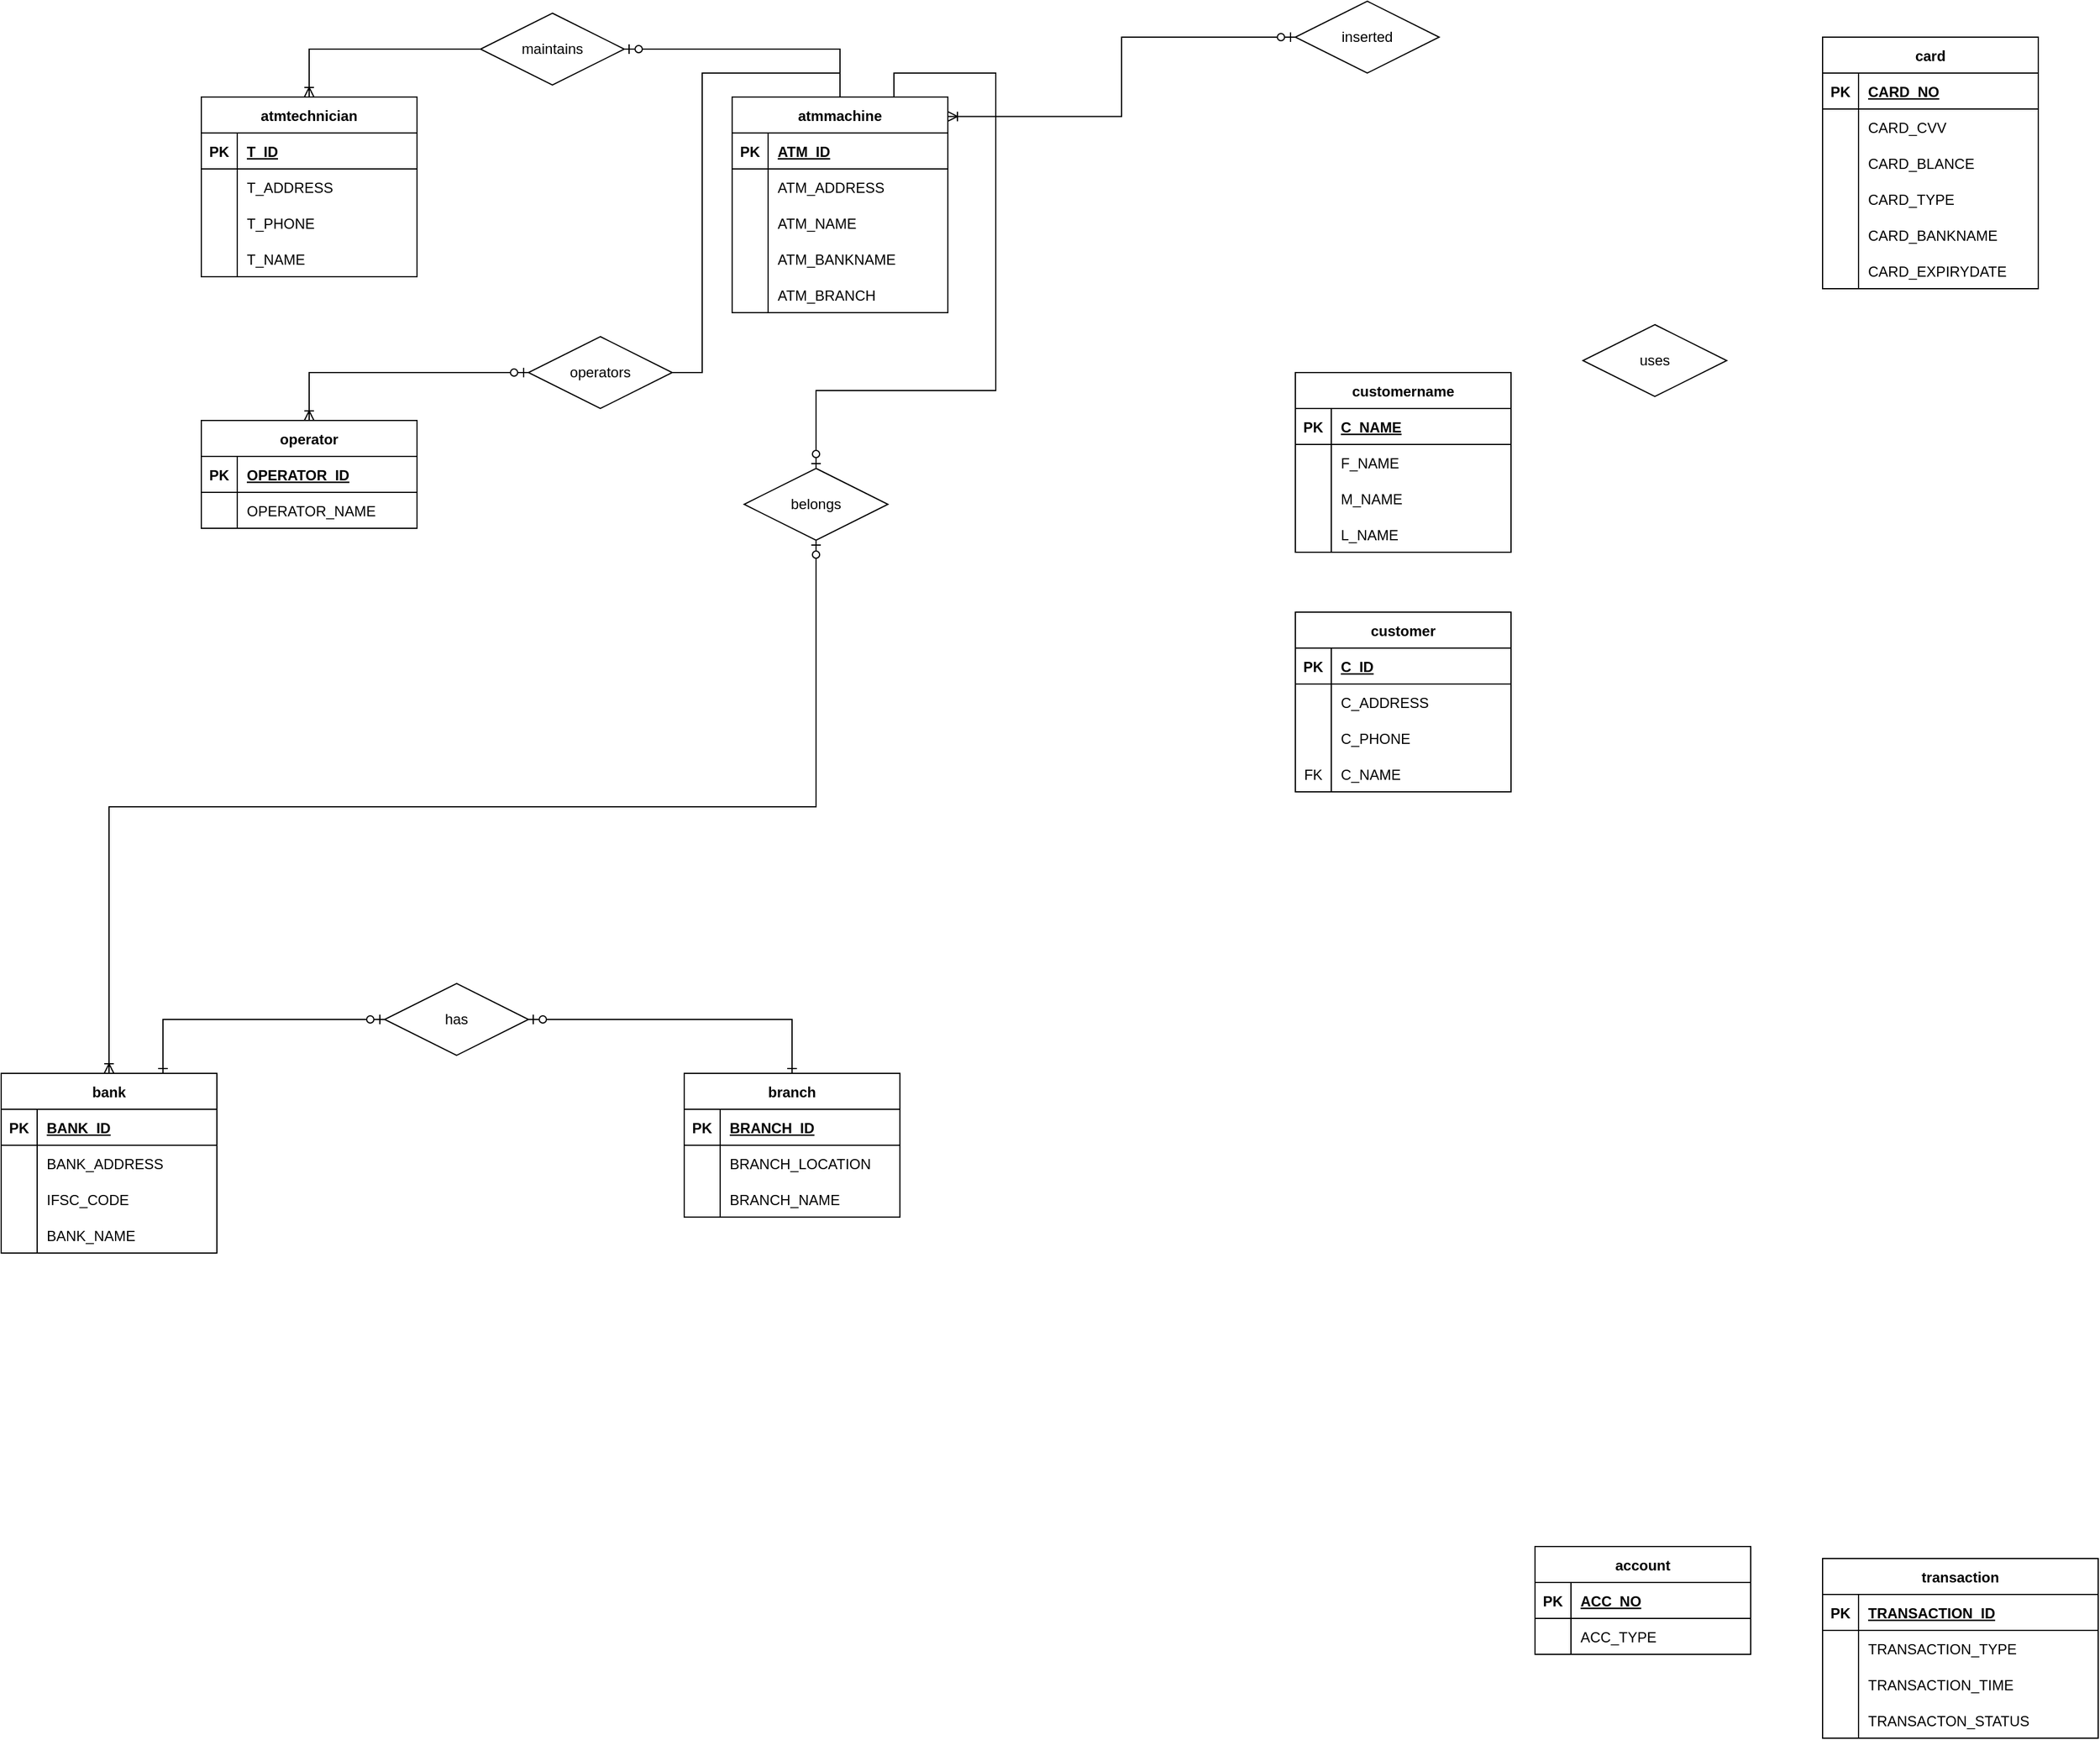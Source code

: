 <mxfile version="20.7.4" type="github">
  <diagram id="-3zqTAh-xg7i64ALkLKc" name="Trang-1">
    <mxGraphModel dx="2421" dy="1980" grid="1" gridSize="10" guides="1" tooltips="1" connect="1" arrows="1" fold="1" page="1" pageScale="1" pageWidth="827" pageHeight="1169" math="0" shadow="0">
      <root>
        <mxCell id="0" />
        <mxCell id="1" parent="0" />
        <mxCell id="O5Tuc83xGxFX8-Wz3Tim-1" value="customer" style="shape=table;startSize=30;container=1;collapsible=1;childLayout=tableLayout;fixedRows=1;rowLines=0;fontStyle=1;align=center;resizeLast=1;" vertex="1" parent="1">
          <mxGeometry x="320" y="200" width="180" height="150" as="geometry" />
        </mxCell>
        <mxCell id="O5Tuc83xGxFX8-Wz3Tim-2" value="" style="shape=tableRow;horizontal=0;startSize=0;swimlaneHead=0;swimlaneBody=0;fillColor=none;collapsible=0;dropTarget=0;points=[[0,0.5],[1,0.5]];portConstraint=eastwest;top=0;left=0;right=0;bottom=1;" vertex="1" parent="O5Tuc83xGxFX8-Wz3Tim-1">
          <mxGeometry y="30" width="180" height="30" as="geometry" />
        </mxCell>
        <mxCell id="O5Tuc83xGxFX8-Wz3Tim-3" value="PK" style="shape=partialRectangle;connectable=0;fillColor=none;top=0;left=0;bottom=0;right=0;fontStyle=1;overflow=hidden;" vertex="1" parent="O5Tuc83xGxFX8-Wz3Tim-2">
          <mxGeometry width="30" height="30" as="geometry">
            <mxRectangle width="30" height="30" as="alternateBounds" />
          </mxGeometry>
        </mxCell>
        <mxCell id="O5Tuc83xGxFX8-Wz3Tim-4" value="C_ID" style="shape=partialRectangle;connectable=0;fillColor=none;top=0;left=0;bottom=0;right=0;align=left;spacingLeft=6;fontStyle=5;overflow=hidden;" vertex="1" parent="O5Tuc83xGxFX8-Wz3Tim-2">
          <mxGeometry x="30" width="150" height="30" as="geometry">
            <mxRectangle width="150" height="30" as="alternateBounds" />
          </mxGeometry>
        </mxCell>
        <mxCell id="O5Tuc83xGxFX8-Wz3Tim-5" value="" style="shape=tableRow;horizontal=0;startSize=0;swimlaneHead=0;swimlaneBody=0;fillColor=none;collapsible=0;dropTarget=0;points=[[0,0.5],[1,0.5]];portConstraint=eastwest;top=0;left=0;right=0;bottom=0;" vertex="1" parent="O5Tuc83xGxFX8-Wz3Tim-1">
          <mxGeometry y="60" width="180" height="30" as="geometry" />
        </mxCell>
        <mxCell id="O5Tuc83xGxFX8-Wz3Tim-6" value="" style="shape=partialRectangle;connectable=0;fillColor=none;top=0;left=0;bottom=0;right=0;editable=1;overflow=hidden;" vertex="1" parent="O5Tuc83xGxFX8-Wz3Tim-5">
          <mxGeometry width="30" height="30" as="geometry">
            <mxRectangle width="30" height="30" as="alternateBounds" />
          </mxGeometry>
        </mxCell>
        <mxCell id="O5Tuc83xGxFX8-Wz3Tim-7" value="C_ADDRESS" style="shape=partialRectangle;connectable=0;fillColor=none;top=0;left=0;bottom=0;right=0;align=left;spacingLeft=6;overflow=hidden;" vertex="1" parent="O5Tuc83xGxFX8-Wz3Tim-5">
          <mxGeometry x="30" width="150" height="30" as="geometry">
            <mxRectangle width="150" height="30" as="alternateBounds" />
          </mxGeometry>
        </mxCell>
        <mxCell id="O5Tuc83xGxFX8-Wz3Tim-8" value="" style="shape=tableRow;horizontal=0;startSize=0;swimlaneHead=0;swimlaneBody=0;fillColor=none;collapsible=0;dropTarget=0;points=[[0,0.5],[1,0.5]];portConstraint=eastwest;top=0;left=0;right=0;bottom=0;" vertex="1" parent="O5Tuc83xGxFX8-Wz3Tim-1">
          <mxGeometry y="90" width="180" height="30" as="geometry" />
        </mxCell>
        <mxCell id="O5Tuc83xGxFX8-Wz3Tim-9" value="" style="shape=partialRectangle;connectable=0;fillColor=none;top=0;left=0;bottom=0;right=0;editable=1;overflow=hidden;" vertex="1" parent="O5Tuc83xGxFX8-Wz3Tim-8">
          <mxGeometry width="30" height="30" as="geometry">
            <mxRectangle width="30" height="30" as="alternateBounds" />
          </mxGeometry>
        </mxCell>
        <mxCell id="O5Tuc83xGxFX8-Wz3Tim-10" value="C_PHONE" style="shape=partialRectangle;connectable=0;fillColor=none;top=0;left=0;bottom=0;right=0;align=left;spacingLeft=6;overflow=hidden;" vertex="1" parent="O5Tuc83xGxFX8-Wz3Tim-8">
          <mxGeometry x="30" width="150" height="30" as="geometry">
            <mxRectangle width="150" height="30" as="alternateBounds" />
          </mxGeometry>
        </mxCell>
        <mxCell id="O5Tuc83xGxFX8-Wz3Tim-11" value="" style="shape=tableRow;horizontal=0;startSize=0;swimlaneHead=0;swimlaneBody=0;fillColor=none;collapsible=0;dropTarget=0;points=[[0,0.5],[1,0.5]];portConstraint=eastwest;top=0;left=0;right=0;bottom=0;" vertex="1" parent="O5Tuc83xGxFX8-Wz3Tim-1">
          <mxGeometry y="120" width="180" height="30" as="geometry" />
        </mxCell>
        <mxCell id="O5Tuc83xGxFX8-Wz3Tim-12" value="FK" style="shape=partialRectangle;connectable=0;fillColor=none;top=0;left=0;bottom=0;right=0;editable=1;overflow=hidden;" vertex="1" parent="O5Tuc83xGxFX8-Wz3Tim-11">
          <mxGeometry width="30" height="30" as="geometry">
            <mxRectangle width="30" height="30" as="alternateBounds" />
          </mxGeometry>
        </mxCell>
        <mxCell id="O5Tuc83xGxFX8-Wz3Tim-13" value="C_NAME" style="shape=partialRectangle;connectable=0;fillColor=none;top=0;left=0;bottom=0;right=0;align=left;spacingLeft=6;overflow=hidden;" vertex="1" parent="O5Tuc83xGxFX8-Wz3Tim-11">
          <mxGeometry x="30" width="150" height="30" as="geometry">
            <mxRectangle width="150" height="30" as="alternateBounds" />
          </mxGeometry>
        </mxCell>
        <mxCell id="O5Tuc83xGxFX8-Wz3Tim-27" value="customername" style="shape=table;startSize=30;container=1;collapsible=1;childLayout=tableLayout;fixedRows=1;rowLines=0;fontStyle=1;align=center;resizeLast=1;" vertex="1" parent="1">
          <mxGeometry x="320" width="180" height="150" as="geometry" />
        </mxCell>
        <mxCell id="O5Tuc83xGxFX8-Wz3Tim-28" value="" style="shape=tableRow;horizontal=0;startSize=0;swimlaneHead=0;swimlaneBody=0;fillColor=none;collapsible=0;dropTarget=0;points=[[0,0.5],[1,0.5]];portConstraint=eastwest;top=0;left=0;right=0;bottom=1;" vertex="1" parent="O5Tuc83xGxFX8-Wz3Tim-27">
          <mxGeometry y="30" width="180" height="30" as="geometry" />
        </mxCell>
        <mxCell id="O5Tuc83xGxFX8-Wz3Tim-29" value="PK" style="shape=partialRectangle;connectable=0;fillColor=none;top=0;left=0;bottom=0;right=0;fontStyle=1;overflow=hidden;" vertex="1" parent="O5Tuc83xGxFX8-Wz3Tim-28">
          <mxGeometry width="30" height="30" as="geometry">
            <mxRectangle width="30" height="30" as="alternateBounds" />
          </mxGeometry>
        </mxCell>
        <mxCell id="O5Tuc83xGxFX8-Wz3Tim-30" value="C_NAME" style="shape=partialRectangle;connectable=0;fillColor=none;top=0;left=0;bottom=0;right=0;align=left;spacingLeft=6;fontStyle=5;overflow=hidden;" vertex="1" parent="O5Tuc83xGxFX8-Wz3Tim-28">
          <mxGeometry x="30" width="150" height="30" as="geometry">
            <mxRectangle width="150" height="30" as="alternateBounds" />
          </mxGeometry>
        </mxCell>
        <mxCell id="O5Tuc83xGxFX8-Wz3Tim-31" value="" style="shape=tableRow;horizontal=0;startSize=0;swimlaneHead=0;swimlaneBody=0;fillColor=none;collapsible=0;dropTarget=0;points=[[0,0.5],[1,0.5]];portConstraint=eastwest;top=0;left=0;right=0;bottom=0;" vertex="1" parent="O5Tuc83xGxFX8-Wz3Tim-27">
          <mxGeometry y="60" width="180" height="30" as="geometry" />
        </mxCell>
        <mxCell id="O5Tuc83xGxFX8-Wz3Tim-32" value="" style="shape=partialRectangle;connectable=0;fillColor=none;top=0;left=0;bottom=0;right=0;editable=1;overflow=hidden;" vertex="1" parent="O5Tuc83xGxFX8-Wz3Tim-31">
          <mxGeometry width="30" height="30" as="geometry">
            <mxRectangle width="30" height="30" as="alternateBounds" />
          </mxGeometry>
        </mxCell>
        <mxCell id="O5Tuc83xGxFX8-Wz3Tim-33" value="F_NAME" style="shape=partialRectangle;connectable=0;fillColor=none;top=0;left=0;bottom=0;right=0;align=left;spacingLeft=6;overflow=hidden;" vertex="1" parent="O5Tuc83xGxFX8-Wz3Tim-31">
          <mxGeometry x="30" width="150" height="30" as="geometry">
            <mxRectangle width="150" height="30" as="alternateBounds" />
          </mxGeometry>
        </mxCell>
        <mxCell id="O5Tuc83xGxFX8-Wz3Tim-34" value="" style="shape=tableRow;horizontal=0;startSize=0;swimlaneHead=0;swimlaneBody=0;fillColor=none;collapsible=0;dropTarget=0;points=[[0,0.5],[1,0.5]];portConstraint=eastwest;top=0;left=0;right=0;bottom=0;" vertex="1" parent="O5Tuc83xGxFX8-Wz3Tim-27">
          <mxGeometry y="90" width="180" height="30" as="geometry" />
        </mxCell>
        <mxCell id="O5Tuc83xGxFX8-Wz3Tim-35" value="" style="shape=partialRectangle;connectable=0;fillColor=none;top=0;left=0;bottom=0;right=0;editable=1;overflow=hidden;" vertex="1" parent="O5Tuc83xGxFX8-Wz3Tim-34">
          <mxGeometry width="30" height="30" as="geometry">
            <mxRectangle width="30" height="30" as="alternateBounds" />
          </mxGeometry>
        </mxCell>
        <mxCell id="O5Tuc83xGxFX8-Wz3Tim-36" value="M_NAME" style="shape=partialRectangle;connectable=0;fillColor=none;top=0;left=0;bottom=0;right=0;align=left;spacingLeft=6;overflow=hidden;" vertex="1" parent="O5Tuc83xGxFX8-Wz3Tim-34">
          <mxGeometry x="30" width="150" height="30" as="geometry">
            <mxRectangle width="150" height="30" as="alternateBounds" />
          </mxGeometry>
        </mxCell>
        <mxCell id="O5Tuc83xGxFX8-Wz3Tim-37" value="" style="shape=tableRow;horizontal=0;startSize=0;swimlaneHead=0;swimlaneBody=0;fillColor=none;collapsible=0;dropTarget=0;points=[[0,0.5],[1,0.5]];portConstraint=eastwest;top=0;left=0;right=0;bottom=0;" vertex="1" parent="O5Tuc83xGxFX8-Wz3Tim-27">
          <mxGeometry y="120" width="180" height="30" as="geometry" />
        </mxCell>
        <mxCell id="O5Tuc83xGxFX8-Wz3Tim-38" value="" style="shape=partialRectangle;connectable=0;fillColor=none;top=0;left=0;bottom=0;right=0;editable=1;overflow=hidden;" vertex="1" parent="O5Tuc83xGxFX8-Wz3Tim-37">
          <mxGeometry width="30" height="30" as="geometry">
            <mxRectangle width="30" height="30" as="alternateBounds" />
          </mxGeometry>
        </mxCell>
        <mxCell id="O5Tuc83xGxFX8-Wz3Tim-39" value="L_NAME" style="shape=partialRectangle;connectable=0;fillColor=none;top=0;left=0;bottom=0;right=0;align=left;spacingLeft=6;overflow=hidden;" vertex="1" parent="O5Tuc83xGxFX8-Wz3Tim-37">
          <mxGeometry x="30" width="150" height="30" as="geometry">
            <mxRectangle width="150" height="30" as="alternateBounds" />
          </mxGeometry>
        </mxCell>
        <mxCell id="O5Tuc83xGxFX8-Wz3Tim-40" value="card" style="shape=table;startSize=30;container=1;collapsible=1;childLayout=tableLayout;fixedRows=1;rowLines=0;fontStyle=1;align=center;resizeLast=1;" vertex="1" parent="1">
          <mxGeometry x="760" y="-280" width="180" height="210" as="geometry" />
        </mxCell>
        <mxCell id="O5Tuc83xGxFX8-Wz3Tim-41" value="" style="shape=tableRow;horizontal=0;startSize=0;swimlaneHead=0;swimlaneBody=0;fillColor=none;collapsible=0;dropTarget=0;points=[[0,0.5],[1,0.5]];portConstraint=eastwest;top=0;left=0;right=0;bottom=1;" vertex="1" parent="O5Tuc83xGxFX8-Wz3Tim-40">
          <mxGeometry y="30" width="180" height="30" as="geometry" />
        </mxCell>
        <mxCell id="O5Tuc83xGxFX8-Wz3Tim-42" value="PK" style="shape=partialRectangle;connectable=0;fillColor=none;top=0;left=0;bottom=0;right=0;fontStyle=1;overflow=hidden;" vertex="1" parent="O5Tuc83xGxFX8-Wz3Tim-41">
          <mxGeometry width="30" height="30" as="geometry">
            <mxRectangle width="30" height="30" as="alternateBounds" />
          </mxGeometry>
        </mxCell>
        <mxCell id="O5Tuc83xGxFX8-Wz3Tim-43" value="CARD_NO" style="shape=partialRectangle;connectable=0;fillColor=none;top=0;left=0;bottom=0;right=0;align=left;spacingLeft=6;fontStyle=5;overflow=hidden;" vertex="1" parent="O5Tuc83xGxFX8-Wz3Tim-41">
          <mxGeometry x="30" width="150" height="30" as="geometry">
            <mxRectangle width="150" height="30" as="alternateBounds" />
          </mxGeometry>
        </mxCell>
        <mxCell id="O5Tuc83xGxFX8-Wz3Tim-44" value="" style="shape=tableRow;horizontal=0;startSize=0;swimlaneHead=0;swimlaneBody=0;fillColor=none;collapsible=0;dropTarget=0;points=[[0,0.5],[1,0.5]];portConstraint=eastwest;top=0;left=0;right=0;bottom=0;" vertex="1" parent="O5Tuc83xGxFX8-Wz3Tim-40">
          <mxGeometry y="60" width="180" height="30" as="geometry" />
        </mxCell>
        <mxCell id="O5Tuc83xGxFX8-Wz3Tim-45" value="" style="shape=partialRectangle;connectable=0;fillColor=none;top=0;left=0;bottom=0;right=0;editable=1;overflow=hidden;" vertex="1" parent="O5Tuc83xGxFX8-Wz3Tim-44">
          <mxGeometry width="30" height="30" as="geometry">
            <mxRectangle width="30" height="30" as="alternateBounds" />
          </mxGeometry>
        </mxCell>
        <mxCell id="O5Tuc83xGxFX8-Wz3Tim-46" value="CARD_CVV" style="shape=partialRectangle;connectable=0;fillColor=none;top=0;left=0;bottom=0;right=0;align=left;spacingLeft=6;overflow=hidden;" vertex="1" parent="O5Tuc83xGxFX8-Wz3Tim-44">
          <mxGeometry x="30" width="150" height="30" as="geometry">
            <mxRectangle width="150" height="30" as="alternateBounds" />
          </mxGeometry>
        </mxCell>
        <mxCell id="O5Tuc83xGxFX8-Wz3Tim-50" value="" style="shape=tableRow;horizontal=0;startSize=0;swimlaneHead=0;swimlaneBody=0;fillColor=none;collapsible=0;dropTarget=0;points=[[0,0.5],[1,0.5]];portConstraint=eastwest;top=0;left=0;right=0;bottom=0;" vertex="1" parent="O5Tuc83xGxFX8-Wz3Tim-40">
          <mxGeometry y="90" width="180" height="30" as="geometry" />
        </mxCell>
        <mxCell id="O5Tuc83xGxFX8-Wz3Tim-51" value="" style="shape=partialRectangle;connectable=0;fillColor=none;top=0;left=0;bottom=0;right=0;editable=1;overflow=hidden;" vertex="1" parent="O5Tuc83xGxFX8-Wz3Tim-50">
          <mxGeometry width="30" height="30" as="geometry">
            <mxRectangle width="30" height="30" as="alternateBounds" />
          </mxGeometry>
        </mxCell>
        <mxCell id="O5Tuc83xGxFX8-Wz3Tim-52" value="CARD_BLANCE" style="shape=partialRectangle;connectable=0;fillColor=none;top=0;left=0;bottom=0;right=0;align=left;spacingLeft=6;overflow=hidden;" vertex="1" parent="O5Tuc83xGxFX8-Wz3Tim-50">
          <mxGeometry x="30" width="150" height="30" as="geometry">
            <mxRectangle width="150" height="30" as="alternateBounds" />
          </mxGeometry>
        </mxCell>
        <mxCell id="O5Tuc83xGxFX8-Wz3Tim-53" value="" style="shape=tableRow;horizontal=0;startSize=0;swimlaneHead=0;swimlaneBody=0;fillColor=none;collapsible=0;dropTarget=0;points=[[0,0.5],[1,0.5]];portConstraint=eastwest;top=0;left=0;right=0;bottom=0;" vertex="1" parent="O5Tuc83xGxFX8-Wz3Tim-40">
          <mxGeometry y="120" width="180" height="30" as="geometry" />
        </mxCell>
        <mxCell id="O5Tuc83xGxFX8-Wz3Tim-54" value="" style="shape=partialRectangle;connectable=0;fillColor=none;top=0;left=0;bottom=0;right=0;editable=1;overflow=hidden;" vertex="1" parent="O5Tuc83xGxFX8-Wz3Tim-53">
          <mxGeometry width="30" height="30" as="geometry">
            <mxRectangle width="30" height="30" as="alternateBounds" />
          </mxGeometry>
        </mxCell>
        <mxCell id="O5Tuc83xGxFX8-Wz3Tim-55" value="CARD_TYPE" style="shape=partialRectangle;connectable=0;fillColor=none;top=0;left=0;bottom=0;right=0;align=left;spacingLeft=6;overflow=hidden;" vertex="1" parent="O5Tuc83xGxFX8-Wz3Tim-53">
          <mxGeometry x="30" width="150" height="30" as="geometry">
            <mxRectangle width="150" height="30" as="alternateBounds" />
          </mxGeometry>
        </mxCell>
        <mxCell id="O5Tuc83xGxFX8-Wz3Tim-56" value="" style="shape=tableRow;horizontal=0;startSize=0;swimlaneHead=0;swimlaneBody=0;fillColor=none;collapsible=0;dropTarget=0;points=[[0,0.5],[1,0.5]];portConstraint=eastwest;top=0;left=0;right=0;bottom=0;" vertex="1" parent="O5Tuc83xGxFX8-Wz3Tim-40">
          <mxGeometry y="150" width="180" height="30" as="geometry" />
        </mxCell>
        <mxCell id="O5Tuc83xGxFX8-Wz3Tim-57" value="" style="shape=partialRectangle;connectable=0;fillColor=none;top=0;left=0;bottom=0;right=0;editable=1;overflow=hidden;" vertex="1" parent="O5Tuc83xGxFX8-Wz3Tim-56">
          <mxGeometry width="30" height="30" as="geometry">
            <mxRectangle width="30" height="30" as="alternateBounds" />
          </mxGeometry>
        </mxCell>
        <mxCell id="O5Tuc83xGxFX8-Wz3Tim-58" value="CARD_BANKNAME" style="shape=partialRectangle;connectable=0;fillColor=none;top=0;left=0;bottom=0;right=0;align=left;spacingLeft=6;overflow=hidden;" vertex="1" parent="O5Tuc83xGxFX8-Wz3Tim-56">
          <mxGeometry x="30" width="150" height="30" as="geometry">
            <mxRectangle width="150" height="30" as="alternateBounds" />
          </mxGeometry>
        </mxCell>
        <mxCell id="O5Tuc83xGxFX8-Wz3Tim-59" value="" style="shape=tableRow;horizontal=0;startSize=0;swimlaneHead=0;swimlaneBody=0;fillColor=none;collapsible=0;dropTarget=0;points=[[0,0.5],[1,0.5]];portConstraint=eastwest;top=0;left=0;right=0;bottom=0;" vertex="1" parent="O5Tuc83xGxFX8-Wz3Tim-40">
          <mxGeometry y="180" width="180" height="30" as="geometry" />
        </mxCell>
        <mxCell id="O5Tuc83xGxFX8-Wz3Tim-60" value="" style="shape=partialRectangle;connectable=0;fillColor=none;top=0;left=0;bottom=0;right=0;editable=1;overflow=hidden;" vertex="1" parent="O5Tuc83xGxFX8-Wz3Tim-59">
          <mxGeometry width="30" height="30" as="geometry">
            <mxRectangle width="30" height="30" as="alternateBounds" />
          </mxGeometry>
        </mxCell>
        <mxCell id="O5Tuc83xGxFX8-Wz3Tim-61" value="CARD_EXPIRYDATE" style="shape=partialRectangle;connectable=0;fillColor=none;top=0;left=0;bottom=0;right=0;align=left;spacingLeft=6;overflow=hidden;" vertex="1" parent="O5Tuc83xGxFX8-Wz3Tim-59">
          <mxGeometry x="30" width="150" height="30" as="geometry">
            <mxRectangle width="150" height="30" as="alternateBounds" />
          </mxGeometry>
        </mxCell>
        <mxCell id="O5Tuc83xGxFX8-Wz3Tim-62" value="transaction" style="shape=table;startSize=30;container=1;collapsible=1;childLayout=tableLayout;fixedRows=1;rowLines=0;fontStyle=1;align=center;resizeLast=1;" vertex="1" parent="1">
          <mxGeometry x="760" y="990" width="230" height="150" as="geometry" />
        </mxCell>
        <mxCell id="O5Tuc83xGxFX8-Wz3Tim-63" value="" style="shape=tableRow;horizontal=0;startSize=0;swimlaneHead=0;swimlaneBody=0;fillColor=none;collapsible=0;dropTarget=0;points=[[0,0.5],[1,0.5]];portConstraint=eastwest;top=0;left=0;right=0;bottom=1;" vertex="1" parent="O5Tuc83xGxFX8-Wz3Tim-62">
          <mxGeometry y="30" width="230" height="30" as="geometry" />
        </mxCell>
        <mxCell id="O5Tuc83xGxFX8-Wz3Tim-64" value="PK" style="shape=partialRectangle;connectable=0;fillColor=none;top=0;left=0;bottom=0;right=0;fontStyle=1;overflow=hidden;" vertex="1" parent="O5Tuc83xGxFX8-Wz3Tim-63">
          <mxGeometry width="30" height="30" as="geometry">
            <mxRectangle width="30" height="30" as="alternateBounds" />
          </mxGeometry>
        </mxCell>
        <mxCell id="O5Tuc83xGxFX8-Wz3Tim-65" value="TRANSACTION_ID" style="shape=partialRectangle;connectable=0;fillColor=none;top=0;left=0;bottom=0;right=0;align=left;spacingLeft=6;fontStyle=5;overflow=hidden;" vertex="1" parent="O5Tuc83xGxFX8-Wz3Tim-63">
          <mxGeometry x="30" width="200" height="30" as="geometry">
            <mxRectangle width="200" height="30" as="alternateBounds" />
          </mxGeometry>
        </mxCell>
        <mxCell id="O5Tuc83xGxFX8-Wz3Tim-66" value="" style="shape=tableRow;horizontal=0;startSize=0;swimlaneHead=0;swimlaneBody=0;fillColor=none;collapsible=0;dropTarget=0;points=[[0,0.5],[1,0.5]];portConstraint=eastwest;top=0;left=0;right=0;bottom=0;" vertex="1" parent="O5Tuc83xGxFX8-Wz3Tim-62">
          <mxGeometry y="60" width="230" height="30" as="geometry" />
        </mxCell>
        <mxCell id="O5Tuc83xGxFX8-Wz3Tim-67" value="" style="shape=partialRectangle;connectable=0;fillColor=none;top=0;left=0;bottom=0;right=0;editable=1;overflow=hidden;" vertex="1" parent="O5Tuc83xGxFX8-Wz3Tim-66">
          <mxGeometry width="30" height="30" as="geometry">
            <mxRectangle width="30" height="30" as="alternateBounds" />
          </mxGeometry>
        </mxCell>
        <mxCell id="O5Tuc83xGxFX8-Wz3Tim-68" value="TRANSACTION_TYPE" style="shape=partialRectangle;connectable=0;fillColor=none;top=0;left=0;bottom=0;right=0;align=left;spacingLeft=6;overflow=hidden;" vertex="1" parent="O5Tuc83xGxFX8-Wz3Tim-66">
          <mxGeometry x="30" width="200" height="30" as="geometry">
            <mxRectangle width="200" height="30" as="alternateBounds" />
          </mxGeometry>
        </mxCell>
        <mxCell id="O5Tuc83xGxFX8-Wz3Tim-69" value="" style="shape=tableRow;horizontal=0;startSize=0;swimlaneHead=0;swimlaneBody=0;fillColor=none;collapsible=0;dropTarget=0;points=[[0,0.5],[1,0.5]];portConstraint=eastwest;top=0;left=0;right=0;bottom=0;" vertex="1" parent="O5Tuc83xGxFX8-Wz3Tim-62">
          <mxGeometry y="90" width="230" height="30" as="geometry" />
        </mxCell>
        <mxCell id="O5Tuc83xGxFX8-Wz3Tim-70" value="" style="shape=partialRectangle;connectable=0;fillColor=none;top=0;left=0;bottom=0;right=0;editable=1;overflow=hidden;" vertex="1" parent="O5Tuc83xGxFX8-Wz3Tim-69">
          <mxGeometry width="30" height="30" as="geometry">
            <mxRectangle width="30" height="30" as="alternateBounds" />
          </mxGeometry>
        </mxCell>
        <mxCell id="O5Tuc83xGxFX8-Wz3Tim-71" value="TRANSACTION_TIME" style="shape=partialRectangle;connectable=0;fillColor=none;top=0;left=0;bottom=0;right=0;align=left;spacingLeft=6;overflow=hidden;" vertex="1" parent="O5Tuc83xGxFX8-Wz3Tim-69">
          <mxGeometry x="30" width="200" height="30" as="geometry">
            <mxRectangle width="200" height="30" as="alternateBounds" />
          </mxGeometry>
        </mxCell>
        <mxCell id="O5Tuc83xGxFX8-Wz3Tim-72" value="" style="shape=tableRow;horizontal=0;startSize=0;swimlaneHead=0;swimlaneBody=0;fillColor=none;collapsible=0;dropTarget=0;points=[[0,0.5],[1,0.5]];portConstraint=eastwest;top=0;left=0;right=0;bottom=0;" vertex="1" parent="O5Tuc83xGxFX8-Wz3Tim-62">
          <mxGeometry y="120" width="230" height="30" as="geometry" />
        </mxCell>
        <mxCell id="O5Tuc83xGxFX8-Wz3Tim-73" value="" style="shape=partialRectangle;connectable=0;fillColor=none;top=0;left=0;bottom=0;right=0;editable=1;overflow=hidden;" vertex="1" parent="O5Tuc83xGxFX8-Wz3Tim-72">
          <mxGeometry width="30" height="30" as="geometry">
            <mxRectangle width="30" height="30" as="alternateBounds" />
          </mxGeometry>
        </mxCell>
        <mxCell id="O5Tuc83xGxFX8-Wz3Tim-74" value="TRANSACTON_STATUS" style="shape=partialRectangle;connectable=0;fillColor=none;top=0;left=0;bottom=0;right=0;align=left;spacingLeft=6;overflow=hidden;" vertex="1" parent="O5Tuc83xGxFX8-Wz3Tim-72">
          <mxGeometry x="30" width="200" height="30" as="geometry">
            <mxRectangle width="200" height="30" as="alternateBounds" />
          </mxGeometry>
        </mxCell>
        <mxCell id="O5Tuc83xGxFX8-Wz3Tim-75" value="account" style="shape=table;startSize=30;container=1;collapsible=1;childLayout=tableLayout;fixedRows=1;rowLines=0;fontStyle=1;align=center;resizeLast=1;" vertex="1" parent="1">
          <mxGeometry x="520" y="980" width="180" height="90" as="geometry" />
        </mxCell>
        <mxCell id="O5Tuc83xGxFX8-Wz3Tim-76" value="" style="shape=tableRow;horizontal=0;startSize=0;swimlaneHead=0;swimlaneBody=0;fillColor=none;collapsible=0;dropTarget=0;points=[[0,0.5],[1,0.5]];portConstraint=eastwest;top=0;left=0;right=0;bottom=1;" vertex="1" parent="O5Tuc83xGxFX8-Wz3Tim-75">
          <mxGeometry y="30" width="180" height="30" as="geometry" />
        </mxCell>
        <mxCell id="O5Tuc83xGxFX8-Wz3Tim-77" value="PK" style="shape=partialRectangle;connectable=0;fillColor=none;top=0;left=0;bottom=0;right=0;fontStyle=1;overflow=hidden;" vertex="1" parent="O5Tuc83xGxFX8-Wz3Tim-76">
          <mxGeometry width="30" height="30" as="geometry">
            <mxRectangle width="30" height="30" as="alternateBounds" />
          </mxGeometry>
        </mxCell>
        <mxCell id="O5Tuc83xGxFX8-Wz3Tim-78" value="ACC_NO" style="shape=partialRectangle;connectable=0;fillColor=none;top=0;left=0;bottom=0;right=0;align=left;spacingLeft=6;fontStyle=5;overflow=hidden;" vertex="1" parent="O5Tuc83xGxFX8-Wz3Tim-76">
          <mxGeometry x="30" width="150" height="30" as="geometry">
            <mxRectangle width="150" height="30" as="alternateBounds" />
          </mxGeometry>
        </mxCell>
        <mxCell id="O5Tuc83xGxFX8-Wz3Tim-79" value="" style="shape=tableRow;horizontal=0;startSize=0;swimlaneHead=0;swimlaneBody=0;fillColor=none;collapsible=0;dropTarget=0;points=[[0,0.5],[1,0.5]];portConstraint=eastwest;top=0;left=0;right=0;bottom=0;" vertex="1" parent="O5Tuc83xGxFX8-Wz3Tim-75">
          <mxGeometry y="60" width="180" height="30" as="geometry" />
        </mxCell>
        <mxCell id="O5Tuc83xGxFX8-Wz3Tim-80" value="" style="shape=partialRectangle;connectable=0;fillColor=none;top=0;left=0;bottom=0;right=0;editable=1;overflow=hidden;" vertex="1" parent="O5Tuc83xGxFX8-Wz3Tim-79">
          <mxGeometry width="30" height="30" as="geometry">
            <mxRectangle width="30" height="30" as="alternateBounds" />
          </mxGeometry>
        </mxCell>
        <mxCell id="O5Tuc83xGxFX8-Wz3Tim-81" value="ACC_TYPE" style="shape=partialRectangle;connectable=0;fillColor=none;top=0;left=0;bottom=0;right=0;align=left;spacingLeft=6;overflow=hidden;" vertex="1" parent="O5Tuc83xGxFX8-Wz3Tim-79">
          <mxGeometry x="30" width="150" height="30" as="geometry">
            <mxRectangle width="150" height="30" as="alternateBounds" />
          </mxGeometry>
        </mxCell>
        <mxCell id="O5Tuc83xGxFX8-Wz3Tim-88" value="branch" style="shape=table;startSize=30;container=1;collapsible=1;childLayout=tableLayout;fixedRows=1;rowLines=0;fontStyle=1;align=center;resizeLast=1;" vertex="1" parent="1">
          <mxGeometry x="-190" y="585" width="180" height="120" as="geometry" />
        </mxCell>
        <mxCell id="O5Tuc83xGxFX8-Wz3Tim-89" value="" style="shape=tableRow;horizontal=0;startSize=0;swimlaneHead=0;swimlaneBody=0;fillColor=none;collapsible=0;dropTarget=0;points=[[0,0.5],[1,0.5]];portConstraint=eastwest;top=0;left=0;right=0;bottom=1;" vertex="1" parent="O5Tuc83xGxFX8-Wz3Tim-88">
          <mxGeometry y="30" width="180" height="30" as="geometry" />
        </mxCell>
        <mxCell id="O5Tuc83xGxFX8-Wz3Tim-90" value="PK" style="shape=partialRectangle;connectable=0;fillColor=none;top=0;left=0;bottom=0;right=0;fontStyle=1;overflow=hidden;" vertex="1" parent="O5Tuc83xGxFX8-Wz3Tim-89">
          <mxGeometry width="30" height="30" as="geometry">
            <mxRectangle width="30" height="30" as="alternateBounds" />
          </mxGeometry>
        </mxCell>
        <mxCell id="O5Tuc83xGxFX8-Wz3Tim-91" value="BRANCH_ID" style="shape=partialRectangle;connectable=0;fillColor=none;top=0;left=0;bottom=0;right=0;align=left;spacingLeft=6;fontStyle=5;overflow=hidden;" vertex="1" parent="O5Tuc83xGxFX8-Wz3Tim-89">
          <mxGeometry x="30" width="150" height="30" as="geometry">
            <mxRectangle width="150" height="30" as="alternateBounds" />
          </mxGeometry>
        </mxCell>
        <mxCell id="O5Tuc83xGxFX8-Wz3Tim-92" value="" style="shape=tableRow;horizontal=0;startSize=0;swimlaneHead=0;swimlaneBody=0;fillColor=none;collapsible=0;dropTarget=0;points=[[0,0.5],[1,0.5]];portConstraint=eastwest;top=0;left=0;right=0;bottom=0;" vertex="1" parent="O5Tuc83xGxFX8-Wz3Tim-88">
          <mxGeometry y="60" width="180" height="30" as="geometry" />
        </mxCell>
        <mxCell id="O5Tuc83xGxFX8-Wz3Tim-93" value="" style="shape=partialRectangle;connectable=0;fillColor=none;top=0;left=0;bottom=0;right=0;editable=1;overflow=hidden;" vertex="1" parent="O5Tuc83xGxFX8-Wz3Tim-92">
          <mxGeometry width="30" height="30" as="geometry">
            <mxRectangle width="30" height="30" as="alternateBounds" />
          </mxGeometry>
        </mxCell>
        <mxCell id="O5Tuc83xGxFX8-Wz3Tim-94" value="BRANCH_LOCATION" style="shape=partialRectangle;connectable=0;fillColor=none;top=0;left=0;bottom=0;right=0;align=left;spacingLeft=6;overflow=hidden;" vertex="1" parent="O5Tuc83xGxFX8-Wz3Tim-92">
          <mxGeometry x="30" width="150" height="30" as="geometry">
            <mxRectangle width="150" height="30" as="alternateBounds" />
          </mxGeometry>
        </mxCell>
        <mxCell id="O5Tuc83xGxFX8-Wz3Tim-95" value="" style="shape=tableRow;horizontal=0;startSize=0;swimlaneHead=0;swimlaneBody=0;fillColor=none;collapsible=0;dropTarget=0;points=[[0,0.5],[1,0.5]];portConstraint=eastwest;top=0;left=0;right=0;bottom=0;" vertex="1" parent="O5Tuc83xGxFX8-Wz3Tim-88">
          <mxGeometry y="90" width="180" height="30" as="geometry" />
        </mxCell>
        <mxCell id="O5Tuc83xGxFX8-Wz3Tim-96" value="" style="shape=partialRectangle;connectable=0;fillColor=none;top=0;left=0;bottom=0;right=0;editable=1;overflow=hidden;" vertex="1" parent="O5Tuc83xGxFX8-Wz3Tim-95">
          <mxGeometry width="30" height="30" as="geometry">
            <mxRectangle width="30" height="30" as="alternateBounds" />
          </mxGeometry>
        </mxCell>
        <mxCell id="O5Tuc83xGxFX8-Wz3Tim-97" value="BRANCH_NAME" style="shape=partialRectangle;connectable=0;fillColor=none;top=0;left=0;bottom=0;right=0;align=left;spacingLeft=6;overflow=hidden;" vertex="1" parent="O5Tuc83xGxFX8-Wz3Tim-95">
          <mxGeometry x="30" width="150" height="30" as="geometry">
            <mxRectangle width="150" height="30" as="alternateBounds" />
          </mxGeometry>
        </mxCell>
        <mxCell id="O5Tuc83xGxFX8-Wz3Tim-101" value="bank" style="shape=table;startSize=30;container=1;collapsible=1;childLayout=tableLayout;fixedRows=1;rowLines=0;fontStyle=1;align=center;resizeLast=1;" vertex="1" parent="1">
          <mxGeometry x="-760" y="585" width="180" height="150" as="geometry" />
        </mxCell>
        <mxCell id="O5Tuc83xGxFX8-Wz3Tim-102" value="" style="shape=tableRow;horizontal=0;startSize=0;swimlaneHead=0;swimlaneBody=0;fillColor=none;collapsible=0;dropTarget=0;points=[[0,0.5],[1,0.5]];portConstraint=eastwest;top=0;left=0;right=0;bottom=1;" vertex="1" parent="O5Tuc83xGxFX8-Wz3Tim-101">
          <mxGeometry y="30" width="180" height="30" as="geometry" />
        </mxCell>
        <mxCell id="O5Tuc83xGxFX8-Wz3Tim-103" value="PK" style="shape=partialRectangle;connectable=0;fillColor=none;top=0;left=0;bottom=0;right=0;fontStyle=1;overflow=hidden;" vertex="1" parent="O5Tuc83xGxFX8-Wz3Tim-102">
          <mxGeometry width="30" height="30" as="geometry">
            <mxRectangle width="30" height="30" as="alternateBounds" />
          </mxGeometry>
        </mxCell>
        <mxCell id="O5Tuc83xGxFX8-Wz3Tim-104" value="BANK_ID" style="shape=partialRectangle;connectable=0;fillColor=none;top=0;left=0;bottom=0;right=0;align=left;spacingLeft=6;fontStyle=5;overflow=hidden;" vertex="1" parent="O5Tuc83xGxFX8-Wz3Tim-102">
          <mxGeometry x="30" width="150" height="30" as="geometry">
            <mxRectangle width="150" height="30" as="alternateBounds" />
          </mxGeometry>
        </mxCell>
        <mxCell id="O5Tuc83xGxFX8-Wz3Tim-105" value="" style="shape=tableRow;horizontal=0;startSize=0;swimlaneHead=0;swimlaneBody=0;fillColor=none;collapsible=0;dropTarget=0;points=[[0,0.5],[1,0.5]];portConstraint=eastwest;top=0;left=0;right=0;bottom=0;" vertex="1" parent="O5Tuc83xGxFX8-Wz3Tim-101">
          <mxGeometry y="60" width="180" height="30" as="geometry" />
        </mxCell>
        <mxCell id="O5Tuc83xGxFX8-Wz3Tim-106" value="" style="shape=partialRectangle;connectable=0;fillColor=none;top=0;left=0;bottom=0;right=0;editable=1;overflow=hidden;" vertex="1" parent="O5Tuc83xGxFX8-Wz3Tim-105">
          <mxGeometry width="30" height="30" as="geometry">
            <mxRectangle width="30" height="30" as="alternateBounds" />
          </mxGeometry>
        </mxCell>
        <mxCell id="O5Tuc83xGxFX8-Wz3Tim-107" value="BANK_ADDRESS" style="shape=partialRectangle;connectable=0;fillColor=none;top=0;left=0;bottom=0;right=0;align=left;spacingLeft=6;overflow=hidden;" vertex="1" parent="O5Tuc83xGxFX8-Wz3Tim-105">
          <mxGeometry x="30" width="150" height="30" as="geometry">
            <mxRectangle width="150" height="30" as="alternateBounds" />
          </mxGeometry>
        </mxCell>
        <mxCell id="O5Tuc83xGxFX8-Wz3Tim-108" value="" style="shape=tableRow;horizontal=0;startSize=0;swimlaneHead=0;swimlaneBody=0;fillColor=none;collapsible=0;dropTarget=0;points=[[0,0.5],[1,0.5]];portConstraint=eastwest;top=0;left=0;right=0;bottom=0;" vertex="1" parent="O5Tuc83xGxFX8-Wz3Tim-101">
          <mxGeometry y="90" width="180" height="30" as="geometry" />
        </mxCell>
        <mxCell id="O5Tuc83xGxFX8-Wz3Tim-109" value="" style="shape=partialRectangle;connectable=0;fillColor=none;top=0;left=0;bottom=0;right=0;editable=1;overflow=hidden;" vertex="1" parent="O5Tuc83xGxFX8-Wz3Tim-108">
          <mxGeometry width="30" height="30" as="geometry">
            <mxRectangle width="30" height="30" as="alternateBounds" />
          </mxGeometry>
        </mxCell>
        <mxCell id="O5Tuc83xGxFX8-Wz3Tim-110" value="IFSC_CODE" style="shape=partialRectangle;connectable=0;fillColor=none;top=0;left=0;bottom=0;right=0;align=left;spacingLeft=6;overflow=hidden;" vertex="1" parent="O5Tuc83xGxFX8-Wz3Tim-108">
          <mxGeometry x="30" width="150" height="30" as="geometry">
            <mxRectangle width="150" height="30" as="alternateBounds" />
          </mxGeometry>
        </mxCell>
        <mxCell id="O5Tuc83xGxFX8-Wz3Tim-111" value="" style="shape=tableRow;horizontal=0;startSize=0;swimlaneHead=0;swimlaneBody=0;fillColor=none;collapsible=0;dropTarget=0;points=[[0,0.5],[1,0.5]];portConstraint=eastwest;top=0;left=0;right=0;bottom=0;" vertex="1" parent="O5Tuc83xGxFX8-Wz3Tim-101">
          <mxGeometry y="120" width="180" height="30" as="geometry" />
        </mxCell>
        <mxCell id="O5Tuc83xGxFX8-Wz3Tim-112" value="" style="shape=partialRectangle;connectable=0;fillColor=none;top=0;left=0;bottom=0;right=0;editable=1;overflow=hidden;" vertex="1" parent="O5Tuc83xGxFX8-Wz3Tim-111">
          <mxGeometry width="30" height="30" as="geometry">
            <mxRectangle width="30" height="30" as="alternateBounds" />
          </mxGeometry>
        </mxCell>
        <mxCell id="O5Tuc83xGxFX8-Wz3Tim-113" value="BANK_NAME" style="shape=partialRectangle;connectable=0;fillColor=none;top=0;left=0;bottom=0;right=0;align=left;spacingLeft=6;overflow=hidden;" vertex="1" parent="O5Tuc83xGxFX8-Wz3Tim-111">
          <mxGeometry x="30" width="150" height="30" as="geometry">
            <mxRectangle width="150" height="30" as="alternateBounds" />
          </mxGeometry>
        </mxCell>
        <mxCell id="O5Tuc83xGxFX8-Wz3Tim-114" value="atmmachine" style="shape=table;startSize=30;container=1;collapsible=1;childLayout=tableLayout;fixedRows=1;rowLines=0;fontStyle=1;align=center;resizeLast=1;" vertex="1" parent="1">
          <mxGeometry x="-150" y="-230" width="180" height="180" as="geometry" />
        </mxCell>
        <mxCell id="O5Tuc83xGxFX8-Wz3Tim-115" value="" style="shape=tableRow;horizontal=0;startSize=0;swimlaneHead=0;swimlaneBody=0;fillColor=none;collapsible=0;dropTarget=0;points=[[0,0.5],[1,0.5]];portConstraint=eastwest;top=0;left=0;right=0;bottom=1;" vertex="1" parent="O5Tuc83xGxFX8-Wz3Tim-114">
          <mxGeometry y="30" width="180" height="30" as="geometry" />
        </mxCell>
        <mxCell id="O5Tuc83xGxFX8-Wz3Tim-116" value="PK" style="shape=partialRectangle;connectable=0;fillColor=none;top=0;left=0;bottom=0;right=0;fontStyle=1;overflow=hidden;" vertex="1" parent="O5Tuc83xGxFX8-Wz3Tim-115">
          <mxGeometry width="30" height="30" as="geometry">
            <mxRectangle width="30" height="30" as="alternateBounds" />
          </mxGeometry>
        </mxCell>
        <mxCell id="O5Tuc83xGxFX8-Wz3Tim-117" value="ATM_ID" style="shape=partialRectangle;connectable=0;fillColor=none;top=0;left=0;bottom=0;right=0;align=left;spacingLeft=6;fontStyle=5;overflow=hidden;" vertex="1" parent="O5Tuc83xGxFX8-Wz3Tim-115">
          <mxGeometry x="30" width="150" height="30" as="geometry">
            <mxRectangle width="150" height="30" as="alternateBounds" />
          </mxGeometry>
        </mxCell>
        <mxCell id="O5Tuc83xGxFX8-Wz3Tim-118" value="" style="shape=tableRow;horizontal=0;startSize=0;swimlaneHead=0;swimlaneBody=0;fillColor=none;collapsible=0;dropTarget=0;points=[[0,0.5],[1,0.5]];portConstraint=eastwest;top=0;left=0;right=0;bottom=0;" vertex="1" parent="O5Tuc83xGxFX8-Wz3Tim-114">
          <mxGeometry y="60" width="180" height="30" as="geometry" />
        </mxCell>
        <mxCell id="O5Tuc83xGxFX8-Wz3Tim-119" value="" style="shape=partialRectangle;connectable=0;fillColor=none;top=0;left=0;bottom=0;right=0;editable=1;overflow=hidden;" vertex="1" parent="O5Tuc83xGxFX8-Wz3Tim-118">
          <mxGeometry width="30" height="30" as="geometry">
            <mxRectangle width="30" height="30" as="alternateBounds" />
          </mxGeometry>
        </mxCell>
        <mxCell id="O5Tuc83xGxFX8-Wz3Tim-120" value="ATM_ADDRESS" style="shape=partialRectangle;connectable=0;fillColor=none;top=0;left=0;bottom=0;right=0;align=left;spacingLeft=6;overflow=hidden;" vertex="1" parent="O5Tuc83xGxFX8-Wz3Tim-118">
          <mxGeometry x="30" width="150" height="30" as="geometry">
            <mxRectangle width="150" height="30" as="alternateBounds" />
          </mxGeometry>
        </mxCell>
        <mxCell id="O5Tuc83xGxFX8-Wz3Tim-121" value="" style="shape=tableRow;horizontal=0;startSize=0;swimlaneHead=0;swimlaneBody=0;fillColor=none;collapsible=0;dropTarget=0;points=[[0,0.5],[1,0.5]];portConstraint=eastwest;top=0;left=0;right=0;bottom=0;" vertex="1" parent="O5Tuc83xGxFX8-Wz3Tim-114">
          <mxGeometry y="90" width="180" height="30" as="geometry" />
        </mxCell>
        <mxCell id="O5Tuc83xGxFX8-Wz3Tim-122" value="" style="shape=partialRectangle;connectable=0;fillColor=none;top=0;left=0;bottom=0;right=0;editable=1;overflow=hidden;" vertex="1" parent="O5Tuc83xGxFX8-Wz3Tim-121">
          <mxGeometry width="30" height="30" as="geometry">
            <mxRectangle width="30" height="30" as="alternateBounds" />
          </mxGeometry>
        </mxCell>
        <mxCell id="O5Tuc83xGxFX8-Wz3Tim-123" value="ATM_NAME" style="shape=partialRectangle;connectable=0;fillColor=none;top=0;left=0;bottom=0;right=0;align=left;spacingLeft=6;overflow=hidden;" vertex="1" parent="O5Tuc83xGxFX8-Wz3Tim-121">
          <mxGeometry x="30" width="150" height="30" as="geometry">
            <mxRectangle width="150" height="30" as="alternateBounds" />
          </mxGeometry>
        </mxCell>
        <mxCell id="O5Tuc83xGxFX8-Wz3Tim-124" value="" style="shape=tableRow;horizontal=0;startSize=0;swimlaneHead=0;swimlaneBody=0;fillColor=none;collapsible=0;dropTarget=0;points=[[0,0.5],[1,0.5]];portConstraint=eastwest;top=0;left=0;right=0;bottom=0;" vertex="1" parent="O5Tuc83xGxFX8-Wz3Tim-114">
          <mxGeometry y="120" width="180" height="30" as="geometry" />
        </mxCell>
        <mxCell id="O5Tuc83xGxFX8-Wz3Tim-125" value="" style="shape=partialRectangle;connectable=0;fillColor=none;top=0;left=0;bottom=0;right=0;editable=1;overflow=hidden;" vertex="1" parent="O5Tuc83xGxFX8-Wz3Tim-124">
          <mxGeometry width="30" height="30" as="geometry">
            <mxRectangle width="30" height="30" as="alternateBounds" />
          </mxGeometry>
        </mxCell>
        <mxCell id="O5Tuc83xGxFX8-Wz3Tim-126" value="ATM_BANKNAME" style="shape=partialRectangle;connectable=0;fillColor=none;top=0;left=0;bottom=0;right=0;align=left;spacingLeft=6;overflow=hidden;" vertex="1" parent="O5Tuc83xGxFX8-Wz3Tim-124">
          <mxGeometry x="30" width="150" height="30" as="geometry">
            <mxRectangle width="150" height="30" as="alternateBounds" />
          </mxGeometry>
        </mxCell>
        <mxCell id="O5Tuc83xGxFX8-Wz3Tim-127" value="" style="shape=tableRow;horizontal=0;startSize=0;swimlaneHead=0;swimlaneBody=0;fillColor=none;collapsible=0;dropTarget=0;points=[[0,0.5],[1,0.5]];portConstraint=eastwest;top=0;left=0;right=0;bottom=0;" vertex="1" parent="O5Tuc83xGxFX8-Wz3Tim-114">
          <mxGeometry y="150" width="180" height="30" as="geometry" />
        </mxCell>
        <mxCell id="O5Tuc83xGxFX8-Wz3Tim-128" value="" style="shape=partialRectangle;connectable=0;fillColor=none;top=0;left=0;bottom=0;right=0;editable=1;overflow=hidden;" vertex="1" parent="O5Tuc83xGxFX8-Wz3Tim-127">
          <mxGeometry width="30" height="30" as="geometry">
            <mxRectangle width="30" height="30" as="alternateBounds" />
          </mxGeometry>
        </mxCell>
        <mxCell id="O5Tuc83xGxFX8-Wz3Tim-129" value="ATM_BRANCH" style="shape=partialRectangle;connectable=0;fillColor=none;top=0;left=0;bottom=0;right=0;align=left;spacingLeft=6;overflow=hidden;" vertex="1" parent="O5Tuc83xGxFX8-Wz3Tim-127">
          <mxGeometry x="30" width="150" height="30" as="geometry">
            <mxRectangle width="150" height="30" as="alternateBounds" />
          </mxGeometry>
        </mxCell>
        <mxCell id="O5Tuc83xGxFX8-Wz3Tim-163" style="edgeStyle=orthogonalEdgeStyle;rounded=0;orthogonalLoop=1;jettySize=auto;html=1;exitX=0.5;exitY=0;exitDx=0;exitDy=0;entryX=0;entryY=0.5;entryDx=0;entryDy=0;endArrow=none;endFill=0;startArrow=ERoneToMany;startFill=0;" edge="1" parent="1" source="O5Tuc83xGxFX8-Wz3Tim-134" target="O5Tuc83xGxFX8-Wz3Tim-160">
          <mxGeometry relative="1" as="geometry" />
        </mxCell>
        <mxCell id="O5Tuc83xGxFX8-Wz3Tim-134" value="atmtechnician" style="shape=table;startSize=30;container=1;collapsible=1;childLayout=tableLayout;fixedRows=1;rowLines=0;fontStyle=1;align=center;resizeLast=1;" vertex="1" parent="1">
          <mxGeometry x="-593" y="-230" width="180" height="150" as="geometry" />
        </mxCell>
        <mxCell id="O5Tuc83xGxFX8-Wz3Tim-135" value="" style="shape=tableRow;horizontal=0;startSize=0;swimlaneHead=0;swimlaneBody=0;fillColor=none;collapsible=0;dropTarget=0;points=[[0,0.5],[1,0.5]];portConstraint=eastwest;top=0;left=0;right=0;bottom=1;" vertex="1" parent="O5Tuc83xGxFX8-Wz3Tim-134">
          <mxGeometry y="30" width="180" height="30" as="geometry" />
        </mxCell>
        <mxCell id="O5Tuc83xGxFX8-Wz3Tim-136" value="PK" style="shape=partialRectangle;connectable=0;fillColor=none;top=0;left=0;bottom=0;right=0;fontStyle=1;overflow=hidden;" vertex="1" parent="O5Tuc83xGxFX8-Wz3Tim-135">
          <mxGeometry width="30" height="30" as="geometry">
            <mxRectangle width="30" height="30" as="alternateBounds" />
          </mxGeometry>
        </mxCell>
        <mxCell id="O5Tuc83xGxFX8-Wz3Tim-137" value="T_ID" style="shape=partialRectangle;connectable=0;fillColor=none;top=0;left=0;bottom=0;right=0;align=left;spacingLeft=6;fontStyle=5;overflow=hidden;" vertex="1" parent="O5Tuc83xGxFX8-Wz3Tim-135">
          <mxGeometry x="30" width="150" height="30" as="geometry">
            <mxRectangle width="150" height="30" as="alternateBounds" />
          </mxGeometry>
        </mxCell>
        <mxCell id="O5Tuc83xGxFX8-Wz3Tim-138" value="" style="shape=tableRow;horizontal=0;startSize=0;swimlaneHead=0;swimlaneBody=0;fillColor=none;collapsible=0;dropTarget=0;points=[[0,0.5],[1,0.5]];portConstraint=eastwest;top=0;left=0;right=0;bottom=0;" vertex="1" parent="O5Tuc83xGxFX8-Wz3Tim-134">
          <mxGeometry y="60" width="180" height="30" as="geometry" />
        </mxCell>
        <mxCell id="O5Tuc83xGxFX8-Wz3Tim-139" value="" style="shape=partialRectangle;connectable=0;fillColor=none;top=0;left=0;bottom=0;right=0;editable=1;overflow=hidden;" vertex="1" parent="O5Tuc83xGxFX8-Wz3Tim-138">
          <mxGeometry width="30" height="30" as="geometry">
            <mxRectangle width="30" height="30" as="alternateBounds" />
          </mxGeometry>
        </mxCell>
        <mxCell id="O5Tuc83xGxFX8-Wz3Tim-140" value="T_ADDRESS" style="shape=partialRectangle;connectable=0;fillColor=none;top=0;left=0;bottom=0;right=0;align=left;spacingLeft=6;overflow=hidden;" vertex="1" parent="O5Tuc83xGxFX8-Wz3Tim-138">
          <mxGeometry x="30" width="150" height="30" as="geometry">
            <mxRectangle width="150" height="30" as="alternateBounds" />
          </mxGeometry>
        </mxCell>
        <mxCell id="O5Tuc83xGxFX8-Wz3Tim-141" value="" style="shape=tableRow;horizontal=0;startSize=0;swimlaneHead=0;swimlaneBody=0;fillColor=none;collapsible=0;dropTarget=0;points=[[0,0.5],[1,0.5]];portConstraint=eastwest;top=0;left=0;right=0;bottom=0;" vertex="1" parent="O5Tuc83xGxFX8-Wz3Tim-134">
          <mxGeometry y="90" width="180" height="30" as="geometry" />
        </mxCell>
        <mxCell id="O5Tuc83xGxFX8-Wz3Tim-142" value="" style="shape=partialRectangle;connectable=0;fillColor=none;top=0;left=0;bottom=0;right=0;editable=1;overflow=hidden;" vertex="1" parent="O5Tuc83xGxFX8-Wz3Tim-141">
          <mxGeometry width="30" height="30" as="geometry">
            <mxRectangle width="30" height="30" as="alternateBounds" />
          </mxGeometry>
        </mxCell>
        <mxCell id="O5Tuc83xGxFX8-Wz3Tim-143" value="T_PHONE" style="shape=partialRectangle;connectable=0;fillColor=none;top=0;left=0;bottom=0;right=0;align=left;spacingLeft=6;overflow=hidden;" vertex="1" parent="O5Tuc83xGxFX8-Wz3Tim-141">
          <mxGeometry x="30" width="150" height="30" as="geometry">
            <mxRectangle width="150" height="30" as="alternateBounds" />
          </mxGeometry>
        </mxCell>
        <mxCell id="O5Tuc83xGxFX8-Wz3Tim-144" value="" style="shape=tableRow;horizontal=0;startSize=0;swimlaneHead=0;swimlaneBody=0;fillColor=none;collapsible=0;dropTarget=0;points=[[0,0.5],[1,0.5]];portConstraint=eastwest;top=0;left=0;right=0;bottom=0;" vertex="1" parent="O5Tuc83xGxFX8-Wz3Tim-134">
          <mxGeometry y="120" width="180" height="30" as="geometry" />
        </mxCell>
        <mxCell id="O5Tuc83xGxFX8-Wz3Tim-145" value="" style="shape=partialRectangle;connectable=0;fillColor=none;top=0;left=0;bottom=0;right=0;editable=1;overflow=hidden;" vertex="1" parent="O5Tuc83xGxFX8-Wz3Tim-144">
          <mxGeometry width="30" height="30" as="geometry">
            <mxRectangle width="30" height="30" as="alternateBounds" />
          </mxGeometry>
        </mxCell>
        <mxCell id="O5Tuc83xGxFX8-Wz3Tim-146" value="T_NAME" style="shape=partialRectangle;connectable=0;fillColor=none;top=0;left=0;bottom=0;right=0;align=left;spacingLeft=6;overflow=hidden;" vertex="1" parent="O5Tuc83xGxFX8-Wz3Tim-144">
          <mxGeometry x="30" width="150" height="30" as="geometry">
            <mxRectangle width="150" height="30" as="alternateBounds" />
          </mxGeometry>
        </mxCell>
        <mxCell id="O5Tuc83xGxFX8-Wz3Tim-165" style="edgeStyle=orthogonalEdgeStyle;rounded=0;orthogonalLoop=1;jettySize=auto;html=1;exitX=0.5;exitY=0;exitDx=0;exitDy=0;entryX=0;entryY=0.5;entryDx=0;entryDy=0;startArrow=ERoneToMany;startFill=0;endArrow=ERzeroToOne;endFill=0;" edge="1" parent="1" source="O5Tuc83xGxFX8-Wz3Tim-147" target="O5Tuc83xGxFX8-Wz3Tim-161">
          <mxGeometry relative="1" as="geometry" />
        </mxCell>
        <mxCell id="O5Tuc83xGxFX8-Wz3Tim-147" value="operator" style="shape=table;startSize=30;container=1;collapsible=1;childLayout=tableLayout;fixedRows=1;rowLines=0;fontStyle=1;align=center;resizeLast=1;" vertex="1" parent="1">
          <mxGeometry x="-593" y="40" width="180" height="90" as="geometry" />
        </mxCell>
        <mxCell id="O5Tuc83xGxFX8-Wz3Tim-148" value="" style="shape=tableRow;horizontal=0;startSize=0;swimlaneHead=0;swimlaneBody=0;fillColor=none;collapsible=0;dropTarget=0;points=[[0,0.5],[1,0.5]];portConstraint=eastwest;top=0;left=0;right=0;bottom=1;" vertex="1" parent="O5Tuc83xGxFX8-Wz3Tim-147">
          <mxGeometry y="30" width="180" height="30" as="geometry" />
        </mxCell>
        <mxCell id="O5Tuc83xGxFX8-Wz3Tim-149" value="PK" style="shape=partialRectangle;connectable=0;fillColor=none;top=0;left=0;bottom=0;right=0;fontStyle=1;overflow=hidden;" vertex="1" parent="O5Tuc83xGxFX8-Wz3Tim-148">
          <mxGeometry width="30" height="30" as="geometry">
            <mxRectangle width="30" height="30" as="alternateBounds" />
          </mxGeometry>
        </mxCell>
        <mxCell id="O5Tuc83xGxFX8-Wz3Tim-150" value="OPERATOR_ID" style="shape=partialRectangle;connectable=0;fillColor=none;top=0;left=0;bottom=0;right=0;align=left;spacingLeft=6;fontStyle=5;overflow=hidden;" vertex="1" parent="O5Tuc83xGxFX8-Wz3Tim-148">
          <mxGeometry x="30" width="150" height="30" as="geometry">
            <mxRectangle width="150" height="30" as="alternateBounds" />
          </mxGeometry>
        </mxCell>
        <mxCell id="O5Tuc83xGxFX8-Wz3Tim-151" value="" style="shape=tableRow;horizontal=0;startSize=0;swimlaneHead=0;swimlaneBody=0;fillColor=none;collapsible=0;dropTarget=0;points=[[0,0.5],[1,0.5]];portConstraint=eastwest;top=0;left=0;right=0;bottom=0;" vertex="1" parent="O5Tuc83xGxFX8-Wz3Tim-147">
          <mxGeometry y="60" width="180" height="30" as="geometry" />
        </mxCell>
        <mxCell id="O5Tuc83xGxFX8-Wz3Tim-152" value="" style="shape=partialRectangle;connectable=0;fillColor=none;top=0;left=0;bottom=0;right=0;editable=1;overflow=hidden;" vertex="1" parent="O5Tuc83xGxFX8-Wz3Tim-151">
          <mxGeometry width="30" height="30" as="geometry">
            <mxRectangle width="30" height="30" as="alternateBounds" />
          </mxGeometry>
        </mxCell>
        <mxCell id="O5Tuc83xGxFX8-Wz3Tim-153" value="OPERATOR_NAME" style="shape=partialRectangle;connectable=0;fillColor=none;top=0;left=0;bottom=0;right=0;align=left;spacingLeft=6;overflow=hidden;" vertex="1" parent="O5Tuc83xGxFX8-Wz3Tim-151">
          <mxGeometry x="30" width="150" height="30" as="geometry">
            <mxRectangle width="150" height="30" as="alternateBounds" />
          </mxGeometry>
        </mxCell>
        <mxCell id="O5Tuc83xGxFX8-Wz3Tim-164" style="edgeStyle=orthogonalEdgeStyle;rounded=0;orthogonalLoop=1;jettySize=auto;html=1;exitX=1;exitY=0.5;exitDx=0;exitDy=0;entryX=0.5;entryY=0;entryDx=0;entryDy=0;startArrow=ERzeroToOne;startFill=0;endArrow=none;endFill=0;" edge="1" parent="1" source="O5Tuc83xGxFX8-Wz3Tim-160" target="O5Tuc83xGxFX8-Wz3Tim-114">
          <mxGeometry relative="1" as="geometry" />
        </mxCell>
        <mxCell id="O5Tuc83xGxFX8-Wz3Tim-160" value="maintains" style="shape=rhombus;perimeter=rhombusPerimeter;whiteSpace=wrap;html=1;align=center;" vertex="1" parent="1">
          <mxGeometry x="-360" y="-300" width="120" height="60" as="geometry" />
        </mxCell>
        <mxCell id="O5Tuc83xGxFX8-Wz3Tim-168" style="edgeStyle=orthogonalEdgeStyle;rounded=0;orthogonalLoop=1;jettySize=auto;html=1;exitX=1;exitY=0.5;exitDx=0;exitDy=0;entryX=0.5;entryY=0;entryDx=0;entryDy=0;startArrow=none;startFill=0;endArrow=none;endFill=0;" edge="1" parent="1" source="O5Tuc83xGxFX8-Wz3Tim-161" target="O5Tuc83xGxFX8-Wz3Tim-114">
          <mxGeometry relative="1" as="geometry" />
        </mxCell>
        <mxCell id="O5Tuc83xGxFX8-Wz3Tim-161" value="operators" style="shape=rhombus;perimeter=rhombusPerimeter;whiteSpace=wrap;html=1;align=center;" vertex="1" parent="1">
          <mxGeometry x="-320" y="-30" width="120" height="60" as="geometry" />
        </mxCell>
        <mxCell id="O5Tuc83xGxFX8-Wz3Tim-169" style="edgeStyle=orthogonalEdgeStyle;rounded=0;orthogonalLoop=1;jettySize=auto;html=1;exitX=0.5;exitY=0;exitDx=0;exitDy=0;entryX=0.75;entryY=0;entryDx=0;entryDy=0;startArrow=ERzeroToOne;startFill=0;endArrow=baseDash;endFill=0;" edge="1" parent="1" source="O5Tuc83xGxFX8-Wz3Tim-162" target="O5Tuc83xGxFX8-Wz3Tim-114">
          <mxGeometry relative="1" as="geometry">
            <Array as="points">
              <mxPoint x="-80" y="15" />
              <mxPoint x="70" y="15" />
              <mxPoint x="70" y="-250" />
              <mxPoint x="-15" y="-250" />
            </Array>
          </mxGeometry>
        </mxCell>
        <mxCell id="O5Tuc83xGxFX8-Wz3Tim-170" style="edgeStyle=orthogonalEdgeStyle;rounded=0;orthogonalLoop=1;jettySize=auto;html=1;exitX=0.5;exitY=1;exitDx=0;exitDy=0;entryX=0.5;entryY=0;entryDx=0;entryDy=0;startArrow=ERzeroToOne;startFill=0;endArrow=ERoneToMany;endFill=0;" edge="1" parent="1" source="O5Tuc83xGxFX8-Wz3Tim-162" target="O5Tuc83xGxFX8-Wz3Tim-101">
          <mxGeometry relative="1" as="geometry" />
        </mxCell>
        <mxCell id="O5Tuc83xGxFX8-Wz3Tim-162" value="belongs" style="shape=rhombus;perimeter=rhombusPerimeter;whiteSpace=wrap;html=1;align=center;" vertex="1" parent="1">
          <mxGeometry x="-140" y="80" width="120" height="60" as="geometry" />
        </mxCell>
        <mxCell id="O5Tuc83xGxFX8-Wz3Tim-183" style="edgeStyle=orthogonalEdgeStyle;rounded=0;orthogonalLoop=1;jettySize=auto;html=1;exitX=0;exitY=0.5;exitDx=0;exitDy=0;entryX=0.75;entryY=0;entryDx=0;entryDy=0;startArrow=ERzeroToOne;startFill=0;endArrow=ERone;endFill=0;" edge="1" parent="1" source="O5Tuc83xGxFX8-Wz3Tim-182" target="O5Tuc83xGxFX8-Wz3Tim-101">
          <mxGeometry relative="1" as="geometry" />
        </mxCell>
        <mxCell id="O5Tuc83xGxFX8-Wz3Tim-184" style="edgeStyle=orthogonalEdgeStyle;rounded=0;orthogonalLoop=1;jettySize=auto;html=1;exitX=1;exitY=0.5;exitDx=0;exitDy=0;entryX=0.5;entryY=0;entryDx=0;entryDy=0;startArrow=ERzeroToOne;startFill=0;endArrow=ERone;endFill=0;" edge="1" parent="1" source="O5Tuc83xGxFX8-Wz3Tim-182" target="O5Tuc83xGxFX8-Wz3Tim-88">
          <mxGeometry relative="1" as="geometry" />
        </mxCell>
        <mxCell id="O5Tuc83xGxFX8-Wz3Tim-182" value="has" style="shape=rhombus;perimeter=rhombusPerimeter;whiteSpace=wrap;html=1;align=center;" vertex="1" parent="1">
          <mxGeometry x="-440" y="510" width="120" height="60" as="geometry" />
        </mxCell>
        <mxCell id="O5Tuc83xGxFX8-Wz3Tim-185" value="uses" style="shape=rhombus;perimeter=rhombusPerimeter;whiteSpace=wrap;html=1;align=center;" vertex="1" parent="1">
          <mxGeometry x="560" y="-40" width="120" height="60" as="geometry" />
        </mxCell>
        <mxCell id="O5Tuc83xGxFX8-Wz3Tim-187" style="edgeStyle=orthogonalEdgeStyle;rounded=0;orthogonalLoop=1;jettySize=auto;html=1;exitX=0;exitY=0.5;exitDx=0;exitDy=0;entryX=1;entryY=0.09;entryDx=0;entryDy=0;entryPerimeter=0;startArrow=ERzeroToOne;startFill=0;endArrow=ERoneToMany;endFill=0;" edge="1" parent="1" source="O5Tuc83xGxFX8-Wz3Tim-186" target="O5Tuc83xGxFX8-Wz3Tim-114">
          <mxGeometry relative="1" as="geometry" />
        </mxCell>
        <mxCell id="O5Tuc83xGxFX8-Wz3Tim-186" value="inserted" style="shape=rhombus;perimeter=rhombusPerimeter;whiteSpace=wrap;html=1;align=center;" vertex="1" parent="1">
          <mxGeometry x="320" y="-310" width="120" height="60" as="geometry" />
        </mxCell>
      </root>
    </mxGraphModel>
  </diagram>
</mxfile>
